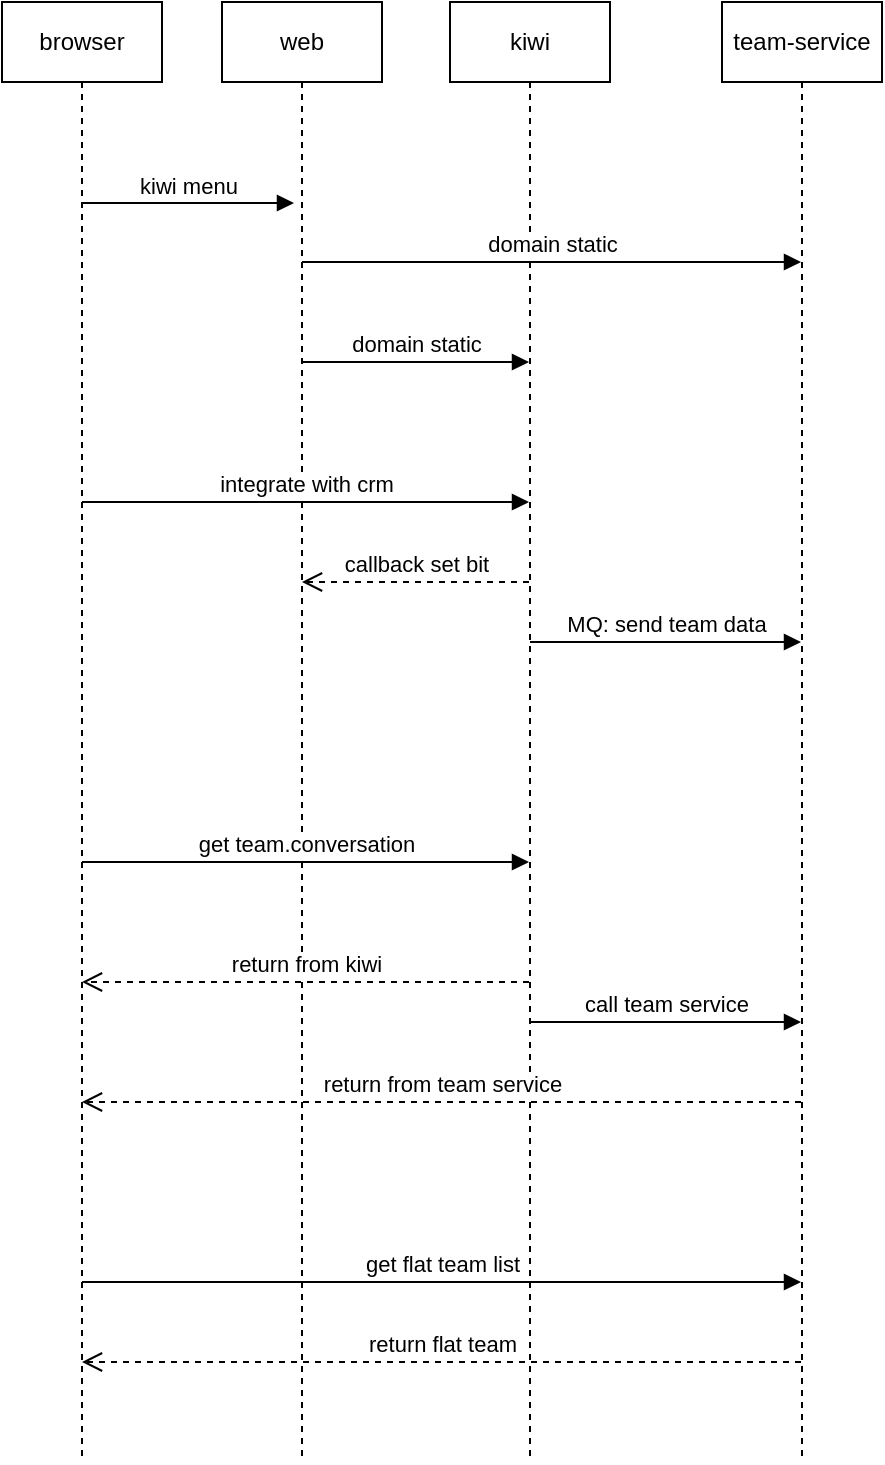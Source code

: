 <mxfile version="20.0.4" type="github">
  <diagram id="lDTodh5J8AndZFEe-JJb" name="Page-1">
    <mxGraphModel dx="1298" dy="809" grid="1" gridSize="10" guides="1" tooltips="1" connect="1" arrows="1" fold="1" page="1" pageScale="1" pageWidth="827" pageHeight="1169" math="0" shadow="0">
      <root>
        <mxCell id="0" />
        <mxCell id="1" parent="0" />
        <mxCell id="KoPIXANO1AIOusYI-XiK-3" value="browser" style="shape=umlLifeline;perimeter=lifelinePerimeter;whiteSpace=wrap;html=1;container=1;collapsible=0;recursiveResize=0;outlineConnect=0;" parent="1" vertex="1">
          <mxGeometry x="110" y="190" width="80" height="730" as="geometry" />
        </mxCell>
        <mxCell id="KoPIXANO1AIOusYI-XiK-4" value="web" style="shape=umlLifeline;perimeter=lifelinePerimeter;whiteSpace=wrap;html=1;container=1;collapsible=0;recursiveResize=0;outlineConnect=0;" parent="1" vertex="1">
          <mxGeometry x="220" y="190" width="80" height="730" as="geometry" />
        </mxCell>
        <mxCell id="KoPIXANO1AIOusYI-XiK-5" value="team-service" style="shape=umlLifeline;perimeter=lifelinePerimeter;whiteSpace=wrap;html=1;container=1;collapsible=0;recursiveResize=0;outlineConnect=0;" parent="1" vertex="1">
          <mxGeometry x="470" y="190" width="80" height="730" as="geometry" />
        </mxCell>
        <mxCell id="KoPIXANO1AIOusYI-XiK-6" value="kiwi menu" style="html=1;verticalAlign=bottom;endArrow=block;rounded=0;entryX=0.1;entryY=0.225;entryDx=0;entryDy=0;entryPerimeter=0;" parent="1" source="KoPIXANO1AIOusYI-XiK-3" edge="1">
          <mxGeometry width="80" relative="1" as="geometry">
            <mxPoint x="370" y="270" as="sourcePoint" />
            <mxPoint x="256" y="290.5" as="targetPoint" />
          </mxGeometry>
        </mxCell>
        <mxCell id="KoPIXANO1AIOusYI-XiK-7" value="kiwi" style="shape=umlLifeline;perimeter=lifelinePerimeter;whiteSpace=wrap;html=1;container=1;collapsible=0;recursiveResize=0;outlineConnect=0;" parent="1" vertex="1">
          <mxGeometry x="334" y="190" width="80" height="730" as="geometry" />
        </mxCell>
        <mxCell id="KoPIXANO1AIOusYI-XiK-16" value="domain static" style="html=1;verticalAlign=bottom;endArrow=block;rounded=0;" parent="1" source="KoPIXANO1AIOusYI-XiK-4" target="KoPIXANO1AIOusYI-XiK-5" edge="1">
          <mxGeometry width="80" relative="1" as="geometry">
            <mxPoint x="265" y="313.9" as="sourcePoint" />
            <mxPoint x="450" y="410" as="targetPoint" />
            <Array as="points">
              <mxPoint x="410" y="320" />
            </Array>
          </mxGeometry>
        </mxCell>
        <mxCell id="KoPIXANO1AIOusYI-XiK-23" value="domain static" style="html=1;verticalAlign=bottom;endArrow=block;rounded=0;" parent="1" source="KoPIXANO1AIOusYI-XiK-4" target="KoPIXANO1AIOusYI-XiK-7" edge="1">
          <mxGeometry width="80" relative="1" as="geometry">
            <mxPoint x="370" y="410" as="sourcePoint" />
            <mxPoint x="370" y="411.04" as="targetPoint" />
            <Array as="points">
              <mxPoint x="330" y="370" />
            </Array>
          </mxGeometry>
        </mxCell>
        <mxCell id="nBqyVD-DiwbrOBvCVqB2-1" value="integrate with crm" style="html=1;verticalAlign=bottom;endArrow=block;rounded=0;" edge="1" parent="1" source="KoPIXANO1AIOusYI-XiK-3" target="KoPIXANO1AIOusYI-XiK-7">
          <mxGeometry width="80" relative="1" as="geometry">
            <mxPoint x="370" y="490" as="sourcePoint" />
            <mxPoint x="370" y="490" as="targetPoint" />
            <Array as="points">
              <mxPoint x="200" y="440" />
            </Array>
          </mxGeometry>
        </mxCell>
        <mxCell id="nBqyVD-DiwbrOBvCVqB2-3" value="callback set bit" style="html=1;verticalAlign=bottom;endArrow=open;dashed=1;endSize=8;rounded=0;" edge="1" parent="1" source="KoPIXANO1AIOusYI-XiK-7" target="KoPIXANO1AIOusYI-XiK-4">
          <mxGeometry relative="1" as="geometry">
            <mxPoint x="450" y="490" as="sourcePoint" />
            <mxPoint x="370" y="490" as="targetPoint" />
            <Array as="points">
              <mxPoint x="340" y="480" />
            </Array>
          </mxGeometry>
        </mxCell>
        <mxCell id="nBqyVD-DiwbrOBvCVqB2-4" value="MQ: send team data" style="html=1;verticalAlign=bottom;endArrow=block;rounded=0;" edge="1" parent="1" source="KoPIXANO1AIOusYI-XiK-7" target="KoPIXANO1AIOusYI-XiK-5">
          <mxGeometry width="80" relative="1" as="geometry">
            <mxPoint x="370" y="490" as="sourcePoint" />
            <mxPoint x="450" y="490" as="targetPoint" />
            <Array as="points">
              <mxPoint x="450" y="510" />
            </Array>
          </mxGeometry>
        </mxCell>
        <mxCell id="nBqyVD-DiwbrOBvCVqB2-5" value="get team.conversation" style="html=1;verticalAlign=bottom;endArrow=block;rounded=0;" edge="1" parent="1" source="KoPIXANO1AIOusYI-XiK-3" target="KoPIXANO1AIOusYI-XiK-7">
          <mxGeometry width="80" relative="1" as="geometry">
            <mxPoint x="370" y="490" as="sourcePoint" />
            <mxPoint x="450" y="490" as="targetPoint" />
            <Array as="points">
              <mxPoint x="200" y="620" />
            </Array>
          </mxGeometry>
        </mxCell>
        <mxCell id="nBqyVD-DiwbrOBvCVqB2-6" value="return from kiwi" style="html=1;verticalAlign=bottom;endArrow=open;dashed=1;endSize=8;rounded=0;" edge="1" parent="1" source="KoPIXANO1AIOusYI-XiK-7" target="KoPIXANO1AIOusYI-XiK-3">
          <mxGeometry relative="1" as="geometry">
            <mxPoint x="450" y="490" as="sourcePoint" />
            <mxPoint x="370" y="490" as="targetPoint" />
            <Array as="points">
              <mxPoint x="300" y="680" />
            </Array>
          </mxGeometry>
        </mxCell>
        <mxCell id="nBqyVD-DiwbrOBvCVqB2-8" value="call team service" style="html=1;verticalAlign=bottom;endArrow=block;rounded=0;" edge="1" parent="1" source="KoPIXANO1AIOusYI-XiK-7" target="KoPIXANO1AIOusYI-XiK-5">
          <mxGeometry width="80" relative="1" as="geometry">
            <mxPoint x="370" y="490" as="sourcePoint" />
            <mxPoint x="450" y="490" as="targetPoint" />
            <Array as="points">
              <mxPoint x="460" y="700" />
            </Array>
          </mxGeometry>
        </mxCell>
        <mxCell id="nBqyVD-DiwbrOBvCVqB2-9" value="return from team service" style="html=1;verticalAlign=bottom;endArrow=open;dashed=1;endSize=8;rounded=0;" edge="1" parent="1" source="KoPIXANO1AIOusYI-XiK-5" target="KoPIXANO1AIOusYI-XiK-3">
          <mxGeometry relative="1" as="geometry">
            <mxPoint x="450" y="490" as="sourcePoint" />
            <mxPoint x="370" y="490" as="targetPoint" />
            <Array as="points">
              <mxPoint x="330" y="740" />
            </Array>
          </mxGeometry>
        </mxCell>
        <mxCell id="nBqyVD-DiwbrOBvCVqB2-10" value="get flat team list" style="html=1;verticalAlign=bottom;endArrow=block;rounded=0;" edge="1" parent="1" source="KoPIXANO1AIOusYI-XiK-3" target="KoPIXANO1AIOusYI-XiK-5">
          <mxGeometry width="80" relative="1" as="geometry">
            <mxPoint x="148" y="830" as="sourcePoint" />
            <mxPoint x="372" y="830" as="targetPoint" />
            <Array as="points">
              <mxPoint x="198.5" y="830" />
            </Array>
          </mxGeometry>
        </mxCell>
        <mxCell id="nBqyVD-DiwbrOBvCVqB2-11" value="return flat team" style="html=1;verticalAlign=bottom;endArrow=open;dashed=1;endSize=8;rounded=0;" edge="1" parent="1" source="KoPIXANO1AIOusYI-XiK-5" target="KoPIXANO1AIOusYI-XiK-3">
          <mxGeometry relative="1" as="geometry">
            <mxPoint x="519.5" y="750" as="sourcePoint" />
            <mxPoint x="159.5" y="750" as="targetPoint" />
            <Array as="points">
              <mxPoint x="340" y="870" />
            </Array>
          </mxGeometry>
        </mxCell>
      </root>
    </mxGraphModel>
  </diagram>
</mxfile>

